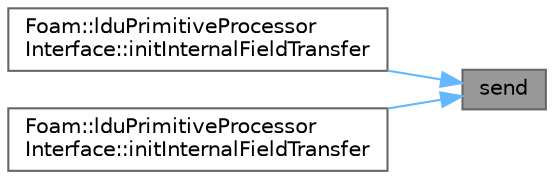 digraph "send"
{
 // LATEX_PDF_SIZE
  bgcolor="transparent";
  edge [fontname=Helvetica,fontsize=10,labelfontname=Helvetica,labelfontsize=10];
  node [fontname=Helvetica,fontsize=10,shape=box,height=0.2,width=0.4];
  rankdir="RL";
  Node1 [id="Node000001",label="send",height=0.2,width=0.4,color="gray40", fillcolor="grey60", style="filled", fontcolor="black",tooltip=" "];
  Node1 -> Node2 [id="edge1_Node000001_Node000002",dir="back",color="steelblue1",style="solid",tooltip=" "];
  Node2 [id="Node000002",label="Foam::lduPrimitiveProcessor\lInterface::initInternalFieldTransfer",height=0.2,width=0.4,color="grey40", fillcolor="white", style="filled",URL="$classFoam_1_1lduPrimitiveProcessorInterface.html#a73ea5620a9fc3b1310b180b37f6a0d49",tooltip=" "];
  Node1 -> Node3 [id="edge2_Node000001_Node000003",dir="back",color="steelblue1",style="solid",tooltip=" "];
  Node3 [id="Node000003",label="Foam::lduPrimitiveProcessor\lInterface::initInternalFieldTransfer",height=0.2,width=0.4,color="grey40", fillcolor="white", style="filled",URL="$classFoam_1_1lduPrimitiveProcessorInterface.html#ab5d609723fe7e07e534503e2f619b3d3",tooltip=" "];
}
